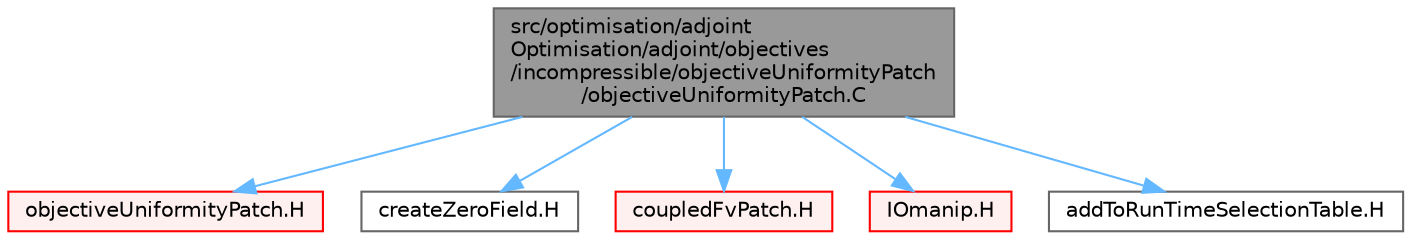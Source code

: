 digraph "src/optimisation/adjointOptimisation/adjoint/objectives/incompressible/objectiveUniformityPatch/objectiveUniformityPatch.C"
{
 // LATEX_PDF_SIZE
  bgcolor="transparent";
  edge [fontname=Helvetica,fontsize=10,labelfontname=Helvetica,labelfontsize=10];
  node [fontname=Helvetica,fontsize=10,shape=box,height=0.2,width=0.4];
  Node1 [id="Node000001",label="src/optimisation/adjoint\lOptimisation/adjoint/objectives\l/incompressible/objectiveUniformityPatch\l/objectiveUniformityPatch.C",height=0.2,width=0.4,color="gray40", fillcolor="grey60", style="filled", fontcolor="black",tooltip=" "];
  Node1 -> Node2 [id="edge1_Node000001_Node000002",color="steelblue1",style="solid",tooltip=" "];
  Node2 [id="Node000002",label="objectiveUniformityPatch.H",height=0.2,width=0.4,color="red", fillcolor="#FFF0F0", style="filled",URL="$objectiveUniformityPatch_8H.html",tooltip=" "];
  Node1 -> Node493 [id="edge2_Node000001_Node000493",color="steelblue1",style="solid",tooltip=" "];
  Node493 [id="Node000493",label="createZeroField.H",height=0.2,width=0.4,color="grey40", fillcolor="white", style="filled",URL="$createZeroField_8H.html",tooltip=" "];
  Node1 -> Node495 [id="edge3_Node000001_Node000495",color="steelblue1",style="solid",tooltip=" "];
  Node495 [id="Node000495",label="coupledFvPatch.H",height=0.2,width=0.4,color="red", fillcolor="#FFF0F0", style="filled",URL="$coupledFvPatch_8H.html",tooltip=" "];
  Node1 -> Node501 [id="edge4_Node000001_Node000501",color="steelblue1",style="solid",tooltip=" "];
  Node501 [id="Node000501",label="IOmanip.H",height=0.2,width=0.4,color="red", fillcolor="#FFF0F0", style="filled",URL="$IOmanip_8H.html",tooltip="Istream and Ostream manipulators taking arguments."];
  Node1 -> Node502 [id="edge5_Node000001_Node000502",color="steelblue1",style="solid",tooltip=" "];
  Node502 [id="Node000502",label="addToRunTimeSelectionTable.H",height=0.2,width=0.4,color="grey40", fillcolor="white", style="filled",URL="$addToRunTimeSelectionTable_8H.html",tooltip="Macros for easy insertion into run-time selection tables."];
}
